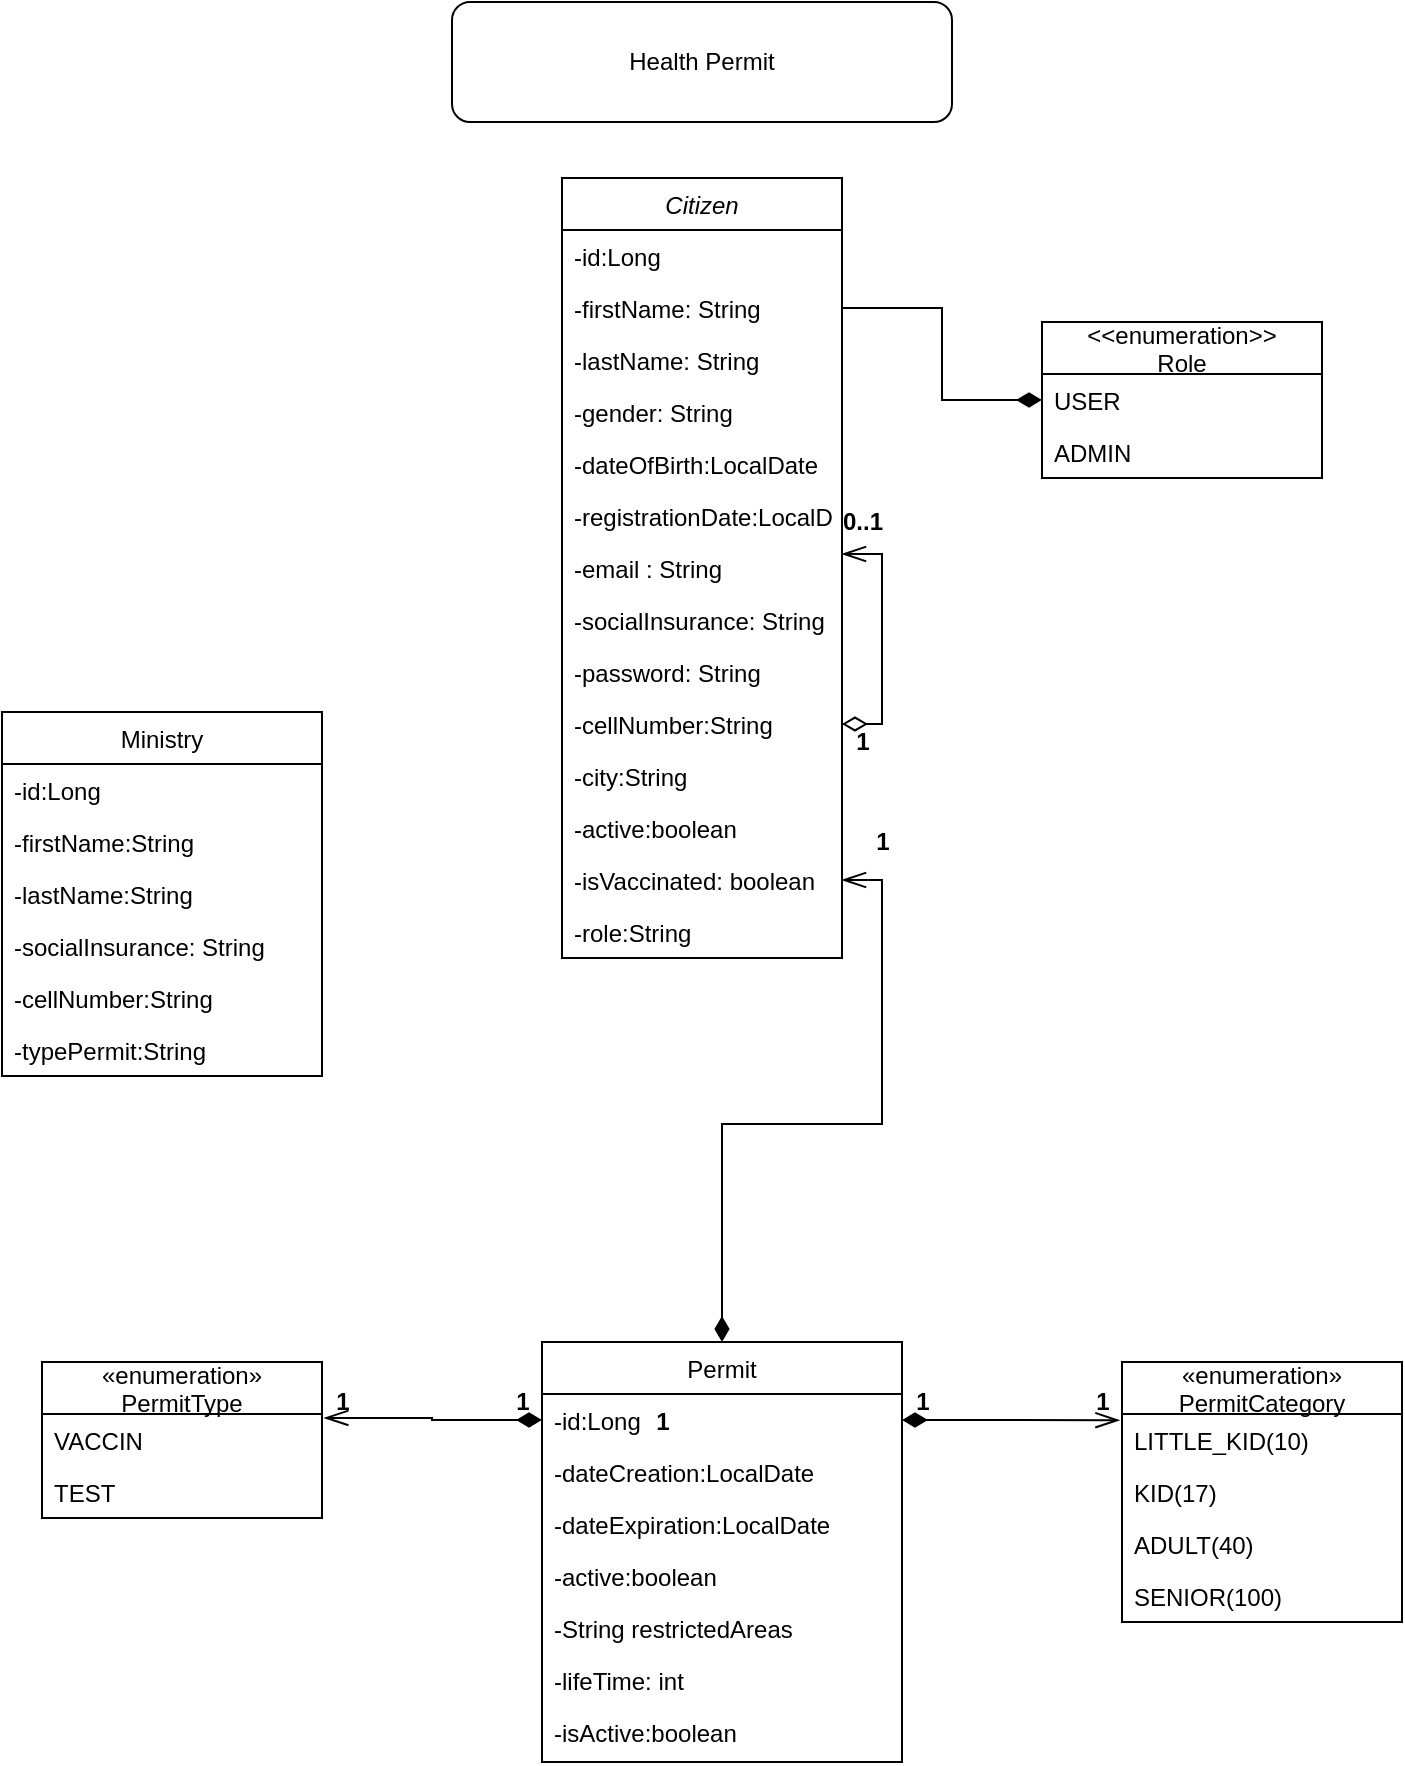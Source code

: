 <mxfile version="14.5.10" type="device"><diagram id="C5RBs43oDa-KdzZeNtuy" name="Page-1"><mxGraphModel dx="1038" dy="1717" grid="1" gridSize="10" guides="1" tooltips="1" connect="1" arrows="1" fold="1" page="1" pageScale="1" pageWidth="827" pageHeight="1169" math="0" shadow="0"><root><mxCell id="WIyWlLk6GJQsqaUBKTNV-0"/><mxCell id="WIyWlLk6GJQsqaUBKTNV-1" parent="WIyWlLk6GJQsqaUBKTNV-0"/><mxCell id="zkfFHV4jXpPFQw0GAbJ--0" value="Citizen&#10;" style="swimlane;fontStyle=2;align=center;verticalAlign=top;childLayout=stackLayout;horizontal=1;startSize=26;horizontalStack=0;resizeParent=1;resizeLast=0;collapsible=1;marginBottom=0;rounded=0;shadow=0;strokeWidth=1;" parent="WIyWlLk6GJQsqaUBKTNV-1" vertex="1"><mxGeometry x="360" y="-312" width="140" height="390" as="geometry"><mxRectangle x="230" y="140" width="160" height="26" as="alternateBounds"/></mxGeometry></mxCell><mxCell id="zkfFHV4jXpPFQw0GAbJ--1" value="-id:Long" style="text;align=left;verticalAlign=top;spacingLeft=4;spacingRight=4;overflow=hidden;rotatable=0;points=[[0,0.5],[1,0.5]];portConstraint=eastwest;" parent="zkfFHV4jXpPFQw0GAbJ--0" vertex="1"><mxGeometry y="26" width="140" height="26" as="geometry"/></mxCell><mxCell id="2YdecgAWM0gOLdA8qwO8-24" value="-firstName: String" style="text;align=left;verticalAlign=top;spacingLeft=4;spacingRight=4;overflow=hidden;rotatable=0;points=[[0,0.5],[1,0.5]];portConstraint=eastwest;" parent="zkfFHV4jXpPFQw0GAbJ--0" vertex="1"><mxGeometry y="52" width="140" height="26" as="geometry"/></mxCell><mxCell id="zkfFHV4jXpPFQw0GAbJ--2" value="-lastName: String" style="text;align=left;verticalAlign=top;spacingLeft=4;spacingRight=4;overflow=hidden;rotatable=0;points=[[0,0.5],[1,0.5]];portConstraint=eastwest;rounded=0;shadow=0;html=0;" parent="zkfFHV4jXpPFQw0GAbJ--0" vertex="1"><mxGeometry y="78" width="140" height="26" as="geometry"/></mxCell><mxCell id="zkfFHV4jXpPFQw0GAbJ--3" value="-gender: String" style="text;align=left;verticalAlign=top;spacingLeft=4;spacingRight=4;overflow=hidden;rotatable=0;points=[[0,0.5],[1,0.5]];portConstraint=eastwest;rounded=0;shadow=0;html=0;" parent="zkfFHV4jXpPFQw0GAbJ--0" vertex="1"><mxGeometry y="104" width="140" height="26" as="geometry"/></mxCell><mxCell id="2YdecgAWM0gOLdA8qwO8-7" value="-dateOfBirth:LocalDate" style="text;align=left;verticalAlign=top;spacingLeft=4;spacingRight=4;overflow=hidden;rotatable=0;points=[[0,0.5],[1,0.5]];portConstraint=eastwest;rounded=0;shadow=0;html=0;" parent="zkfFHV4jXpPFQw0GAbJ--0" vertex="1"><mxGeometry y="130" width="140" height="26" as="geometry"/></mxCell><mxCell id="KudnT3MUNTqgTPVOmRfX-0" value="-registrationDate:LocalDate" style="text;align=left;verticalAlign=top;spacingLeft=4;spacingRight=4;overflow=hidden;rotatable=0;points=[[0,0.5],[1,0.5]];portConstraint=eastwest;rounded=0;shadow=0;html=0;" parent="zkfFHV4jXpPFQw0GAbJ--0" vertex="1"><mxGeometry y="156" width="140" height="26" as="geometry"/></mxCell><mxCell id="2YdecgAWM0gOLdA8qwO8-19" value="-email : String" style="text;align=left;verticalAlign=top;spacingLeft=4;spacingRight=4;overflow=hidden;rotatable=0;points=[[0,0.5],[1,0.5]];portConstraint=eastwest;rounded=0;shadow=0;html=0;" parent="zkfFHV4jXpPFQw0GAbJ--0" vertex="1"><mxGeometry y="182" width="140" height="26" as="geometry"/></mxCell><mxCell id="IPCPrirVDOczmFAomlfk-0" value="-socialInsurance: String" style="text;align=left;verticalAlign=top;spacingLeft=4;spacingRight=4;overflow=hidden;rotatable=0;points=[[0,0.5],[1,0.5]];portConstraint=eastwest;rounded=0;shadow=0;html=0;" parent="zkfFHV4jXpPFQw0GAbJ--0" vertex="1"><mxGeometry y="208" width="140" height="26" as="geometry"/></mxCell><mxCell id="2YdecgAWM0gOLdA8qwO8-21" value="-password: String" style="text;align=left;verticalAlign=top;spacingLeft=4;spacingRight=4;overflow=hidden;rotatable=0;points=[[0,0.5],[1,0.5]];portConstraint=eastwest;rounded=0;shadow=0;html=0;" parent="zkfFHV4jXpPFQw0GAbJ--0" vertex="1"><mxGeometry y="234" width="140" height="26" as="geometry"/></mxCell><mxCell id="XMtg-7VGJ0U9bUv9E2oJ-0" style="edgeStyle=orthogonalEdgeStyle;rounded=0;orthogonalLoop=1;jettySize=auto;html=1;exitX=1;exitY=0.5;exitDx=0;exitDy=0;entryX=1;entryY=0.231;entryDx=0;entryDy=0;entryPerimeter=0;endArrow=openThin;endFill=0;startArrow=diamondThin;startFill=0;endSize=10;startSize=10;" parent="zkfFHV4jXpPFQw0GAbJ--0" source="2YdecgAWM0gOLdA8qwO8-22" target="2YdecgAWM0gOLdA8qwO8-19" edge="1"><mxGeometry relative="1" as="geometry"/></mxCell><mxCell id="2YdecgAWM0gOLdA8qwO8-22" value="-cellNumber:String" style="text;align=left;verticalAlign=top;spacingLeft=4;spacingRight=4;overflow=hidden;rotatable=0;points=[[0,0.5],[1,0.5]];portConstraint=eastwest;rounded=0;shadow=0;html=0;" parent="zkfFHV4jXpPFQw0GAbJ--0" vertex="1"><mxGeometry y="260" width="140" height="26" as="geometry"/></mxCell><mxCell id="2YdecgAWM0gOLdA8qwO8-23" value="-city:String" style="text;align=left;verticalAlign=top;spacingLeft=4;spacingRight=4;overflow=hidden;rotatable=0;points=[[0,0.5],[1,0.5]];portConstraint=eastwest;rounded=0;shadow=0;html=0;" parent="zkfFHV4jXpPFQw0GAbJ--0" vertex="1"><mxGeometry y="286" width="140" height="26" as="geometry"/></mxCell><mxCell id="SI8S9B_TXO3nSHIbqF5B-1" value="-active:boolean" style="text;align=left;verticalAlign=top;spacingLeft=4;spacingRight=4;overflow=hidden;rotatable=0;points=[[0,0.5],[1,0.5]];portConstraint=eastwest;rounded=0;shadow=0;html=0;" parent="zkfFHV4jXpPFQw0GAbJ--0" vertex="1"><mxGeometry y="312" width="140" height="26" as="geometry"/></mxCell><mxCell id="IPCPrirVDOczmFAomlfk-1" value="-isVaccinated: boolean" style="text;align=left;verticalAlign=top;spacingLeft=4;spacingRight=4;overflow=hidden;rotatable=0;points=[[0,0.5],[1,0.5]];portConstraint=eastwest;rounded=0;shadow=0;html=0;" parent="zkfFHV4jXpPFQw0GAbJ--0" vertex="1"><mxGeometry y="338" width="140" height="26" as="geometry"/></mxCell><mxCell id="IPCPrirVDOczmFAomlfk-14" value="-role:String&#10;" style="text;align=left;verticalAlign=top;spacingLeft=4;spacingRight=4;overflow=hidden;rotatable=0;points=[[0,0.5],[1,0.5]];portConstraint=eastwest;rounded=0;shadow=0;html=0;" parent="zkfFHV4jXpPFQw0GAbJ--0" vertex="1"><mxGeometry y="364" width="140" height="26" as="geometry"/></mxCell><mxCell id="2YdecgAWM0gOLdA8qwO8-36" style="edgeStyle=orthogonalEdgeStyle;rounded=0;orthogonalLoop=1;jettySize=auto;html=1;exitX=0.5;exitY=0;exitDx=0;exitDy=0;entryX=1;entryY=0.5;entryDx=0;entryDy=0;endArrow=openThin;endFill=0;endSize=10;startArrow=diamondThin;startFill=1;startSize=10;" parent="WIyWlLk6GJQsqaUBKTNV-1" source="zkfFHV4jXpPFQw0GAbJ--17" target="IPCPrirVDOczmFAomlfk-1" edge="1"><mxGeometry relative="1" as="geometry"/></mxCell><mxCell id="zkfFHV4jXpPFQw0GAbJ--17" value="Permit&#10;" style="swimlane;fontStyle=0;align=center;verticalAlign=top;childLayout=stackLayout;horizontal=1;startSize=26;horizontalStack=0;resizeParent=1;resizeLast=0;collapsible=1;marginBottom=0;rounded=0;shadow=0;strokeWidth=1;" parent="WIyWlLk6GJQsqaUBKTNV-1" vertex="1"><mxGeometry x="350" y="270" width="180" height="210" as="geometry"><mxRectangle x="550" y="140" width="160" height="26" as="alternateBounds"/></mxGeometry></mxCell><mxCell id="zkfFHV4jXpPFQw0GAbJ--18" value="-id:Long" style="text;align=left;verticalAlign=top;spacingLeft=4;spacingRight=4;overflow=hidden;rotatable=0;points=[[0,0.5],[1,0.5]];portConstraint=eastwest;" parent="zkfFHV4jXpPFQw0GAbJ--17" vertex="1"><mxGeometry y="26" width="180" height="26" as="geometry"/></mxCell><mxCell id="Atl8CP91e84g7DjUJ5gc-3" value="-dateCreation:LocalDate" style="text;align=left;verticalAlign=top;spacingLeft=4;spacingRight=4;overflow=hidden;rotatable=0;points=[[0,0.5],[1,0.5]];portConstraint=eastwest;" parent="zkfFHV4jXpPFQw0GAbJ--17" vertex="1"><mxGeometry y="52" width="180" height="26" as="geometry"/></mxCell><mxCell id="iTO6m2YtTncSk8vSt5DD-1" value="-dateExpiration:LocalDate" style="text;align=left;verticalAlign=top;spacingLeft=4;spacingRight=4;overflow=hidden;rotatable=0;points=[[0,0.5],[1,0.5]];portConstraint=eastwest;" parent="zkfFHV4jXpPFQw0GAbJ--17" vertex="1"><mxGeometry y="78" width="180" height="26" as="geometry"/></mxCell><mxCell id="SI8S9B_TXO3nSHIbqF5B-0" value="-active:boolean" style="text;align=left;verticalAlign=top;spacingLeft=4;spacingRight=4;overflow=hidden;rotatable=0;points=[[0,0.5],[1,0.5]];portConstraint=eastwest;" parent="zkfFHV4jXpPFQw0GAbJ--17" vertex="1"><mxGeometry y="104" width="180" height="26" as="geometry"/></mxCell><mxCell id="2YdecgAWM0gOLdA8qwO8-62" value="-String restrictedAreas" style="text;align=left;verticalAlign=top;spacingLeft=4;spacingRight=4;overflow=hidden;rotatable=0;points=[[0,0.5],[1,0.5]];portConstraint=eastwest;rounded=0;shadow=0;html=0;" parent="zkfFHV4jXpPFQw0GAbJ--17" vertex="1"><mxGeometry y="130" width="180" height="26" as="geometry"/></mxCell><mxCell id="iTO6m2YtTncSk8vSt5DD-0" value="-lifeTime: int" style="text;align=left;verticalAlign=top;spacingLeft=4;spacingRight=4;overflow=hidden;rotatable=0;points=[[0,0.5],[1,0.5]];portConstraint=eastwest;rounded=0;shadow=0;html=0;" parent="zkfFHV4jXpPFQw0GAbJ--17" vertex="1"><mxGeometry y="156" width="180" height="26" as="geometry"/></mxCell><mxCell id="DVvplLNwC_QSXVz0oPDe-0" value="-isActive:boolean" style="text;align=left;verticalAlign=top;spacingLeft=4;spacingRight=4;overflow=hidden;rotatable=0;points=[[0,0.5],[1,0.5]];portConstraint=eastwest;rounded=0;shadow=0;html=0;" parent="zkfFHV4jXpPFQw0GAbJ--17" vertex="1"><mxGeometry y="182" width="180" height="26" as="geometry"/></mxCell><mxCell id="2YdecgAWM0gOLdA8qwO8-25" value="«enumeration»&#10;PermitCategory" style="swimlane;fontStyle=0;childLayout=stackLayout;horizontal=1;startSize=26;fillColor=none;horizontalStack=0;resizeParent=1;resizeParentMax=0;resizeLast=0;collapsible=1;marginBottom=0;" parent="WIyWlLk6GJQsqaUBKTNV-1" vertex="1"><mxGeometry x="640" y="280" width="140" height="130" as="geometry"/></mxCell><mxCell id="2YdecgAWM0gOLdA8qwO8-26" value="LITTLE_KID(10)" style="text;strokeColor=none;fillColor=none;align=left;verticalAlign=top;spacingLeft=4;spacingRight=4;overflow=hidden;rotatable=0;points=[[0,0.5],[1,0.5]];portConstraint=eastwest;" parent="2YdecgAWM0gOLdA8qwO8-25" vertex="1"><mxGeometry y="26" width="140" height="26" as="geometry"/></mxCell><mxCell id="2YdecgAWM0gOLdA8qwO8-28" value="KID(17)" style="text;strokeColor=none;fillColor=none;align=left;verticalAlign=top;spacingLeft=4;spacingRight=4;overflow=hidden;rotatable=0;points=[[0,0.5],[1,0.5]];portConstraint=eastwest;" parent="2YdecgAWM0gOLdA8qwO8-25" vertex="1"><mxGeometry y="52" width="140" height="26" as="geometry"/></mxCell><mxCell id="2YdecgAWM0gOLdA8qwO8-29" value="ADULT(40)" style="text;strokeColor=none;fillColor=none;align=left;verticalAlign=top;spacingLeft=4;spacingRight=4;overflow=hidden;rotatable=0;points=[[0,0.5],[1,0.5]];portConstraint=eastwest;" parent="2YdecgAWM0gOLdA8qwO8-25" vertex="1"><mxGeometry y="78" width="140" height="26" as="geometry"/></mxCell><mxCell id="2YdecgAWM0gOLdA8qwO8-30" value="SENIOR(100)" style="text;strokeColor=none;fillColor=none;align=left;verticalAlign=top;spacingLeft=4;spacingRight=4;overflow=hidden;rotatable=0;points=[[0,0.5],[1,0.5]];portConstraint=eastwest;" parent="2YdecgAWM0gOLdA8qwO8-25" vertex="1"><mxGeometry y="104" width="140" height="26" as="geometry"/></mxCell><mxCell id="2YdecgAWM0gOLdA8qwO8-32" value="&lt;b&gt;1&lt;/b&gt;" style="text;html=1;align=center;verticalAlign=middle;resizable=0;points=[];autosize=1;" parent="WIyWlLk6GJQsqaUBKTNV-1" vertex="1"><mxGeometry x="530" y="290" width="20" height="20" as="geometry"/></mxCell><mxCell id="2YdecgAWM0gOLdA8qwO8-33" value="&lt;b&gt;1&lt;/b&gt;" style="text;html=1;align=center;verticalAlign=middle;resizable=0;points=[];autosize=1;" parent="WIyWlLk6GJQsqaUBKTNV-1" vertex="1"><mxGeometry x="620" y="290" width="20" height="20" as="geometry"/></mxCell><mxCell id="2YdecgAWM0gOLdA8qwO8-38" value="&lt;b&gt;&lt;font style=&quot;font-size: 12px&quot;&gt;1&lt;/font&gt;&lt;/b&gt;" style="text;html=1;align=center;verticalAlign=middle;resizable=0;points=[];autosize=1;" parent="WIyWlLk6GJQsqaUBKTNV-1" vertex="1"><mxGeometry x="400" y="300" width="20" height="20" as="geometry"/></mxCell><mxCell id="2YdecgAWM0gOLdA8qwO8-39" value="&lt;b&gt;1&lt;/b&gt;" style="text;html=1;align=center;verticalAlign=middle;resizable=0;points=[];autosize=1;" parent="WIyWlLk6GJQsqaUBKTNV-1" vertex="1"><mxGeometry x="510" y="10" width="20" height="20" as="geometry"/></mxCell><mxCell id="2YdecgAWM0gOLdA8qwO8-43" value="Health Permit" style="rounded=1;whiteSpace=wrap;html=1;" parent="WIyWlLk6GJQsqaUBKTNV-1" vertex="1"><mxGeometry x="305" y="-400" width="250" height="60" as="geometry"/></mxCell><mxCell id="2YdecgAWM0gOLdA8qwO8-45" value="Ministry" style="swimlane;fontStyle=0;childLayout=stackLayout;horizontal=1;startSize=26;fillColor=none;horizontalStack=0;resizeParent=1;resizeParentMax=0;resizeLast=0;collapsible=1;marginBottom=0;" parent="WIyWlLk6GJQsqaUBKTNV-1" vertex="1"><mxGeometry x="80" y="-45" width="160" height="182" as="geometry"/></mxCell><mxCell id="2YdecgAWM0gOLdA8qwO8-46" value="-id:Long" style="text;strokeColor=none;fillColor=none;align=left;verticalAlign=top;spacingLeft=4;spacingRight=4;overflow=hidden;rotatable=0;points=[[0,0.5],[1,0.5]];portConstraint=eastwest;" parent="2YdecgAWM0gOLdA8qwO8-45" vertex="1"><mxGeometry y="26" width="160" height="26" as="geometry"/></mxCell><mxCell id="E3MmlT2KIed2UAcMcLsB-8" value="-firstName:String" style="text;strokeColor=none;fillColor=none;align=left;verticalAlign=top;spacingLeft=4;spacingRight=4;overflow=hidden;rotatable=0;points=[[0,0.5],[1,0.5]];portConstraint=eastwest;" parent="2YdecgAWM0gOLdA8qwO8-45" vertex="1"><mxGeometry y="52" width="160" height="26" as="geometry"/></mxCell><mxCell id="E3MmlT2KIed2UAcMcLsB-9" value="-lastName:String" style="text;strokeColor=none;fillColor=none;align=left;verticalAlign=top;spacingLeft=4;spacingRight=4;overflow=hidden;rotatable=0;points=[[0,0.5],[1,0.5]];portConstraint=eastwest;" parent="2YdecgAWM0gOLdA8qwO8-45" vertex="1"><mxGeometry y="78" width="160" height="26" as="geometry"/></mxCell><mxCell id="Atl8CP91e84g7DjUJ5gc-0" value="-socialInsurance: String&#10;" style="text;strokeColor=none;fillColor=none;align=left;verticalAlign=top;spacingLeft=4;spacingRight=4;overflow=hidden;rotatable=0;points=[[0,0.5],[1,0.5]];portConstraint=eastwest;" parent="2YdecgAWM0gOLdA8qwO8-45" vertex="1"><mxGeometry y="104" width="160" height="26" as="geometry"/></mxCell><mxCell id="SI8S9B_TXO3nSHIbqF5B-4" value="-cellNumber:String" style="text;strokeColor=none;fillColor=none;align=left;verticalAlign=top;spacingLeft=4;spacingRight=4;overflow=hidden;rotatable=0;points=[[0,0.5],[1,0.5]];portConstraint=eastwest;" parent="2YdecgAWM0gOLdA8qwO8-45" vertex="1"><mxGeometry y="130" width="160" height="26" as="geometry"/></mxCell><mxCell id="Atl8CP91e84g7DjUJ5gc-1" value="-typePermit:String" style="text;strokeColor=none;fillColor=none;align=left;verticalAlign=top;spacingLeft=4;spacingRight=4;overflow=hidden;rotatable=0;points=[[0,0.5],[1,0.5]];portConstraint=eastwest;" parent="2YdecgAWM0gOLdA8qwO8-45" vertex="1"><mxGeometry y="156" width="160" height="26" as="geometry"/></mxCell><mxCell id="IPCPrirVDOczmFAomlfk-2" value="«enumeration»&#10;PermitType" style="swimlane;fontStyle=0;childLayout=stackLayout;horizontal=1;startSize=26;fillColor=none;horizontalStack=0;resizeParent=1;resizeParentMax=0;resizeLast=0;collapsible=1;marginBottom=0;" parent="WIyWlLk6GJQsqaUBKTNV-1" vertex="1"><mxGeometry x="100" y="280" width="140" height="78" as="geometry"/></mxCell><mxCell id="IPCPrirVDOczmFAomlfk-3" value="VACCIN" style="text;strokeColor=none;fillColor=none;align=left;verticalAlign=top;spacingLeft=4;spacingRight=4;overflow=hidden;rotatable=0;points=[[0,0.5],[1,0.5]];portConstraint=eastwest;" parent="IPCPrirVDOczmFAomlfk-2" vertex="1"><mxGeometry y="26" width="140" height="26" as="geometry"/></mxCell><mxCell id="IPCPrirVDOczmFAomlfk-4" value="TEST&#10;" style="text;strokeColor=none;fillColor=none;align=left;verticalAlign=top;spacingLeft=4;spacingRight=4;overflow=hidden;rotatable=0;points=[[0,0.5],[1,0.5]];portConstraint=eastwest;" parent="IPCPrirVDOczmFAomlfk-2" vertex="1"><mxGeometry y="52" width="140" height="26" as="geometry"/></mxCell><mxCell id="IPCPrirVDOczmFAomlfk-12" value="&lt;b&gt;1&lt;/b&gt;" style="text;html=1;align=center;verticalAlign=middle;resizable=0;points=[];autosize=1;" parent="WIyWlLk6GJQsqaUBKTNV-1" vertex="1"><mxGeometry x="330" y="290" width="20" height="20" as="geometry"/></mxCell><mxCell id="XMtg-7VGJ0U9bUv9E2oJ-1" value="&lt;b&gt;1&lt;/b&gt;" style="text;html=1;align=center;verticalAlign=middle;resizable=0;points=[];autosize=1;" parent="WIyWlLk6GJQsqaUBKTNV-1" vertex="1"><mxGeometry x="500" y="-40" width="20" height="20" as="geometry"/></mxCell><mxCell id="XMtg-7VGJ0U9bUv9E2oJ-2" value="&lt;b&gt;0..1&lt;/b&gt;" style="text;html=1;align=center;verticalAlign=middle;resizable=0;points=[];autosize=1;" parent="WIyWlLk6GJQsqaUBKTNV-1" vertex="1"><mxGeometry x="490" y="-150" width="40" height="20" as="geometry"/></mxCell><mxCell id="E3MmlT2KIed2UAcMcLsB-4" style="edgeStyle=orthogonalEdgeStyle;rounded=0;orthogonalLoop=1;jettySize=auto;html=1;exitX=0;exitY=0.5;exitDx=0;exitDy=0;entryX=1.008;entryY=0.075;entryDx=0;entryDy=0;entryPerimeter=0;startArrow=diamondThin;startFill=1;startSize=10;endArrow=openThin;endFill=0;endSize=10;" parent="WIyWlLk6GJQsqaUBKTNV-1" source="zkfFHV4jXpPFQw0GAbJ--18" target="IPCPrirVDOczmFAomlfk-3" edge="1"><mxGeometry relative="1" as="geometry"/></mxCell><mxCell id="E3MmlT2KIed2UAcMcLsB-5" style="edgeStyle=orthogonalEdgeStyle;rounded=0;orthogonalLoop=1;jettySize=auto;html=1;exitX=1;exitY=0.5;exitDx=0;exitDy=0;entryX=-0.009;entryY=0.12;entryDx=0;entryDy=0;entryPerimeter=0;startArrow=diamondThin;startFill=1;startSize=10;endArrow=openThin;endFill=0;endSize=10;" parent="WIyWlLk6GJQsqaUBKTNV-1" source="zkfFHV4jXpPFQw0GAbJ--18" target="2YdecgAWM0gOLdA8qwO8-26" edge="1"><mxGeometry relative="1" as="geometry"/></mxCell><mxCell id="E3MmlT2KIed2UAcMcLsB-6" value="&lt;b&gt;1&lt;/b&gt;" style="text;html=1;align=center;verticalAlign=middle;resizable=0;points=[];autosize=1;" parent="WIyWlLk6GJQsqaUBKTNV-1" vertex="1"><mxGeometry x="240" y="290" width="20" height="20" as="geometry"/></mxCell><mxCell id="oRuYKctbpG97ACUgHkGJ-0" value="&lt;&lt;enumeration&gt;&gt;&#10;Role" style="swimlane;fontStyle=0;childLayout=stackLayout;horizontal=1;startSize=26;fillColor=none;horizontalStack=0;resizeParent=1;resizeParentMax=0;resizeLast=0;collapsible=1;marginBottom=0;" vertex="1" parent="WIyWlLk6GJQsqaUBKTNV-1"><mxGeometry x="600" y="-240" width="140" height="78" as="geometry"/></mxCell><mxCell id="oRuYKctbpG97ACUgHkGJ-1" value="USER" style="text;strokeColor=none;fillColor=none;align=left;verticalAlign=top;spacingLeft=4;spacingRight=4;overflow=hidden;rotatable=0;points=[[0,0.5],[1,0.5]];portConstraint=eastwest;" vertex="1" parent="oRuYKctbpG97ACUgHkGJ-0"><mxGeometry y="26" width="140" height="26" as="geometry"/></mxCell><mxCell id="oRuYKctbpG97ACUgHkGJ-2" value="ADMIN" style="text;strokeColor=none;fillColor=none;align=left;verticalAlign=top;spacingLeft=4;spacingRight=4;overflow=hidden;rotatable=0;points=[[0,0.5],[1,0.5]];portConstraint=eastwest;" vertex="1" parent="oRuYKctbpG97ACUgHkGJ-0"><mxGeometry y="52" width="140" height="26" as="geometry"/></mxCell><mxCell id="oRuYKctbpG97ACUgHkGJ-5" style="edgeStyle=orthogonalEdgeStyle;rounded=0;orthogonalLoop=1;jettySize=auto;html=1;exitX=1;exitY=0.5;exitDx=0;exitDy=0;entryX=0;entryY=0.5;entryDx=0;entryDy=0;endArrow=diamondThin;endFill=1;endSize=10;" edge="1" parent="WIyWlLk6GJQsqaUBKTNV-1" source="2YdecgAWM0gOLdA8qwO8-24" target="oRuYKctbpG97ACUgHkGJ-1"><mxGeometry relative="1" as="geometry"/></mxCell></root></mxGraphModel></diagram></mxfile>